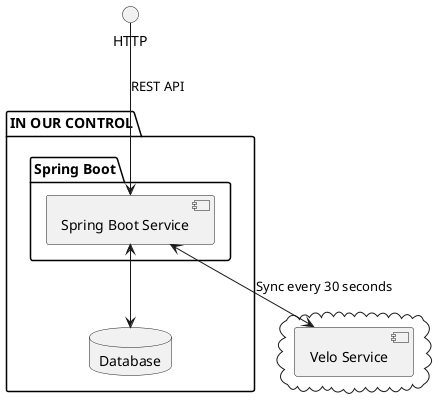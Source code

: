 @startuml

cloud {
 [Velo Service] as velo
}

package "IN OUR CONTROL" {
database Database
package "Spring Boot" {
[Spring Boot Service] <--> Database
[Spring Boot Service] <--> velo: Sync every 30 seconds
}
}

HTTP --> [Spring Boot Service]: REST API

@enduml
